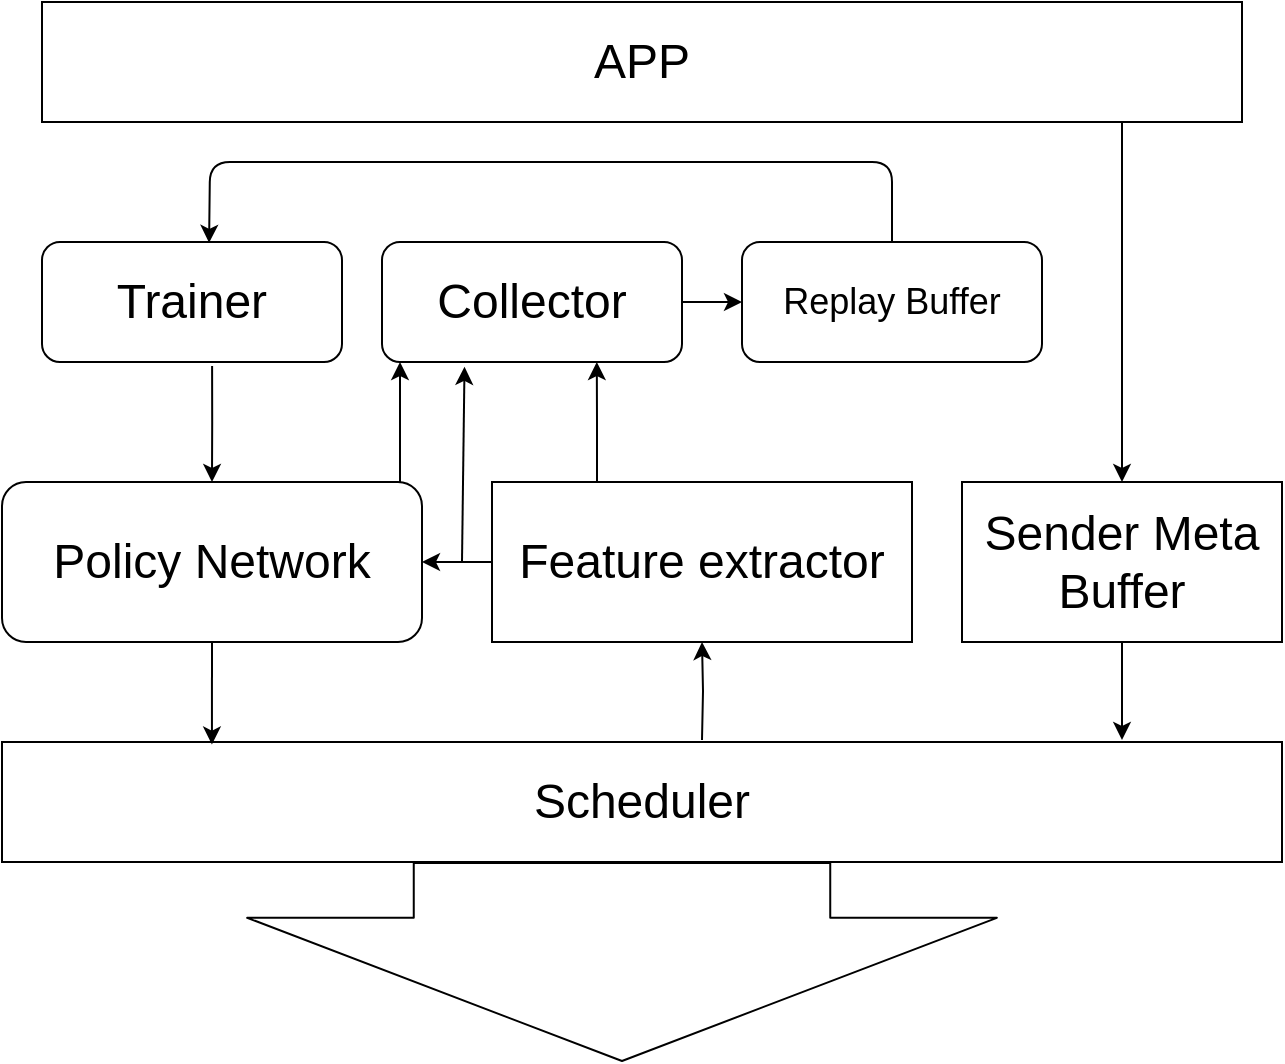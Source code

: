 <mxfile version="13.0.5" type="github">
  <diagram id="CBDz3zqInydYnpbgPdc8" name="Page-1">
    <mxGraphModel dx="788" dy="481" grid="1" gridSize="10" guides="1" tooltips="1" connect="1" arrows="1" fold="1" page="1" pageScale="1" pageWidth="1100" pageHeight="850" math="0" shadow="0">
      <root>
        <mxCell id="0" />
        <mxCell id="1" parent="0" />
        <mxCell id="O35m1b_gPNPNUmbekiKG-8" value="" style="edgeStyle=orthogonalEdgeStyle;rounded=0;orthogonalLoop=1;jettySize=auto;html=1;exitX=0.9;exitY=1;exitDx=0;exitDy=0;exitPerimeter=0;" parent="1" source="O35m1b_gPNPNUmbekiKG-6" target="O35m1b_gPNPNUmbekiKG-7" edge="1">
          <mxGeometry relative="1" as="geometry">
            <mxPoint x="820" y="210" as="sourcePoint" />
          </mxGeometry>
        </mxCell>
        <mxCell id="O35m1b_gPNPNUmbekiKG-6" value="&lt;font style=&quot;font-size: 24px&quot;&gt;APP&lt;/font&gt;" style="rounded=1;whiteSpace=wrap;html=1;arcSize=0;" parent="1" vertex="1">
          <mxGeometry x="280" y="100" width="600" height="60" as="geometry" />
        </mxCell>
        <mxCell id="O35m1b_gPNPNUmbekiKG-10" value="" style="edgeStyle=orthogonalEdgeStyle;rounded=0;orthogonalLoop=1;jettySize=auto;html=1;" parent="1" source="O35m1b_gPNPNUmbekiKG-7" edge="1">
          <mxGeometry relative="1" as="geometry">
            <mxPoint x="820" y="469" as="targetPoint" />
          </mxGeometry>
        </mxCell>
        <mxCell id="O35m1b_gPNPNUmbekiKG-7" value="&lt;font style=&quot;font-size: 24px&quot;&gt;Sender Meta Buffer&lt;/font&gt;" style="rounded=1;whiteSpace=wrap;html=1;arcSize=0;" parent="1" vertex="1">
          <mxGeometry x="740" y="340" width="160" height="80" as="geometry" />
        </mxCell>
        <mxCell id="O35m1b_gPNPNUmbekiKG-12" style="edgeStyle=orthogonalEdgeStyle;rounded=0;orthogonalLoop=1;jettySize=auto;html=1;entryX=0.5;entryY=1;entryDx=0;entryDy=0;" parent="1" target="O35m1b_gPNPNUmbekiKG-14" edge="1">
          <mxGeometry relative="1" as="geometry">
            <mxPoint x="610.286" y="370" as="targetPoint" />
            <mxPoint x="610" y="469" as="sourcePoint" />
            <Array as="points" />
          </mxGeometry>
        </mxCell>
        <mxCell id="O35m1b_gPNPNUmbekiKG-9" value="&lt;font style=&quot;font-size: 24px&quot;&gt;Scheduler&lt;/font&gt;" style="rounded=1;whiteSpace=wrap;html=1;arcSize=0;" parent="1" vertex="1">
          <mxGeometry x="260" y="470" width="640" height="60" as="geometry" />
        </mxCell>
        <mxCell id="O35m1b_gPNPNUmbekiKG-25" value="" style="edgeStyle=orthogonalEdgeStyle;rounded=0;orthogonalLoop=1;jettySize=auto;html=1;entryX=1;entryY=0.5;entryDx=0;entryDy=0;" parent="1" source="O35m1b_gPNPNUmbekiKG-14" target="eUcBHs-z1_nmx1WXnV4A-1" edge="1">
          <mxGeometry relative="1" as="geometry">
            <mxPoint x="470" y="380" as="targetPoint" />
          </mxGeometry>
        </mxCell>
        <mxCell id="eUcBHs-z1_nmx1WXnV4A-6" style="edgeStyle=orthogonalEdgeStyle;rounded=0;orthogonalLoop=1;jettySize=auto;html=1;exitX=0.25;exitY=0;exitDx=0;exitDy=0;entryX=0.716;entryY=1;entryDx=0;entryDy=0;entryPerimeter=0;" edge="1" parent="1" source="O35m1b_gPNPNUmbekiKG-14" target="O35m1b_gPNPNUmbekiKG-20">
          <mxGeometry relative="1" as="geometry" />
        </mxCell>
        <mxCell id="O35m1b_gPNPNUmbekiKG-14" value="&lt;font style=&quot;font-size: 24px&quot;&gt;Feature extractor&lt;/font&gt;" style="rounded=0;whiteSpace=wrap;html=1;" parent="1" vertex="1">
          <mxGeometry x="505" y="340" width="210" height="80" as="geometry" />
        </mxCell>
        <mxCell id="O35m1b_gPNPNUmbekiKG-34" style="edgeStyle=orthogonalEdgeStyle;rounded=0;orthogonalLoop=1;jettySize=auto;html=1;entryX=0.164;entryY=0.021;entryDx=0;entryDy=0;entryPerimeter=0;exitX=0.5;exitY=1;exitDx=0;exitDy=0;" parent="1" source="eUcBHs-z1_nmx1WXnV4A-1" target="O35m1b_gPNPNUmbekiKG-9" edge="1">
          <mxGeometry relative="1" as="geometry">
            <mxPoint x="365" y="430" as="sourcePoint" />
          </mxGeometry>
        </mxCell>
        <mxCell id="O35m1b_gPNPNUmbekiKG-23" value="" style="edgeStyle=orthogonalEdgeStyle;rounded=0;orthogonalLoop=1;jettySize=auto;html=1;" parent="1" source="O35m1b_gPNPNUmbekiKG-20" target="O35m1b_gPNPNUmbekiKG-22" edge="1">
          <mxGeometry relative="1" as="geometry" />
        </mxCell>
        <mxCell id="O35m1b_gPNPNUmbekiKG-20" value="&lt;font style=&quot;font-size: 24px&quot;&gt;Collector&lt;/font&gt;" style="rounded=1;whiteSpace=wrap;html=1;" parent="1" vertex="1">
          <mxGeometry x="450" y="220" width="150" height="60" as="geometry" />
        </mxCell>
        <mxCell id="O35m1b_gPNPNUmbekiKG-29" value="&lt;font style=&quot;font-size: 24px&quot;&gt;Trainer&lt;/font&gt;" style="rounded=1;whiteSpace=wrap;html=1;" parent="1" vertex="1">
          <mxGeometry x="280" y="220" width="150" height="60" as="geometry" />
        </mxCell>
        <mxCell id="O35m1b_gPNPNUmbekiKG-22" value="&lt;font style=&quot;font-size: 18px&quot;&gt;Replay Buffer&lt;/font&gt;" style="rounded=1;whiteSpace=wrap;html=1;" parent="1" vertex="1">
          <mxGeometry x="630" y="220" width="150" height="60" as="geometry" />
        </mxCell>
        <mxCell id="O35m1b_gPNPNUmbekiKG-28" value="" style="endArrow=classic;html=1;entryX=0.06;entryY=1;entryDx=0;entryDy=0;entryPerimeter=0;" parent="1" target="O35m1b_gPNPNUmbekiKG-20" edge="1">
          <mxGeometry width="50" height="50" relative="1" as="geometry">
            <mxPoint x="459" y="340" as="sourcePoint" />
            <mxPoint x="459" y="290" as="targetPoint" />
          </mxGeometry>
        </mxCell>
        <mxCell id="O35m1b_gPNPNUmbekiKG-32" value="" style="endArrow=classic;html=1;entryX=0.275;entryY=1.04;entryDx=0;entryDy=0;entryPerimeter=0;" parent="1" target="O35m1b_gPNPNUmbekiKG-20" edge="1">
          <mxGeometry width="50" height="50" relative="1" as="geometry">
            <mxPoint x="490" y="380" as="sourcePoint" />
            <mxPoint x="540" y="330" as="targetPoint" />
          </mxGeometry>
        </mxCell>
        <mxCell id="O35m1b_gPNPNUmbekiKG-33" value="" style="endArrow=classic;html=1;exitX=0.5;exitY=0;exitDx=0;exitDy=0;entryX=0.557;entryY=0.007;entryDx=0;entryDy=0;entryPerimeter=0;" parent="1" source="O35m1b_gPNPNUmbekiKG-22" target="O35m1b_gPNPNUmbekiKG-29" edge="1">
          <mxGeometry width="50" height="50" relative="1" as="geometry">
            <mxPoint x="330" y="130" as="sourcePoint" />
            <mxPoint x="368" y="210" as="targetPoint" />
            <Array as="points">
              <mxPoint x="705" y="180" />
              <mxPoint x="510" y="180" />
              <mxPoint x="364" y="180" />
            </Array>
          </mxGeometry>
        </mxCell>
        <mxCell id="O35m1b_gPNPNUmbekiKG-36" value="" style="shape=flexArrow;endArrow=classic;startArrow=none;html=1;startFill=0;width=208.235;endSize=23.529;endWidth=165.606;" parent="1" edge="1">
          <mxGeometry width="50" height="50" relative="1" as="geometry">
            <mxPoint x="570" y="530" as="sourcePoint" />
            <mxPoint x="570" y="630" as="targetPoint" />
          </mxGeometry>
        </mxCell>
        <mxCell id="eUcBHs-z1_nmx1WXnV4A-7" style="edgeStyle=orthogonalEdgeStyle;rounded=0;orthogonalLoop=1;jettySize=auto;html=1;exitX=0.567;exitY=1.033;exitDx=0;exitDy=0;entryX=0.5;entryY=0;entryDx=0;entryDy=0;exitPerimeter=0;" edge="1" parent="1" source="O35m1b_gPNPNUmbekiKG-29" target="eUcBHs-z1_nmx1WXnV4A-1">
          <mxGeometry relative="1" as="geometry">
            <mxPoint x="365" y="330" as="sourcePoint" />
          </mxGeometry>
        </mxCell>
        <mxCell id="eUcBHs-z1_nmx1WXnV4A-1" value="&lt;span style=&quot;font-size: 24px&quot;&gt;Policy Network&lt;/span&gt;" style="rounded=1;whiteSpace=wrap;html=1;" vertex="1" parent="1">
          <mxGeometry x="260" y="340" width="210" height="80" as="geometry" />
        </mxCell>
      </root>
    </mxGraphModel>
  </diagram>
</mxfile>
